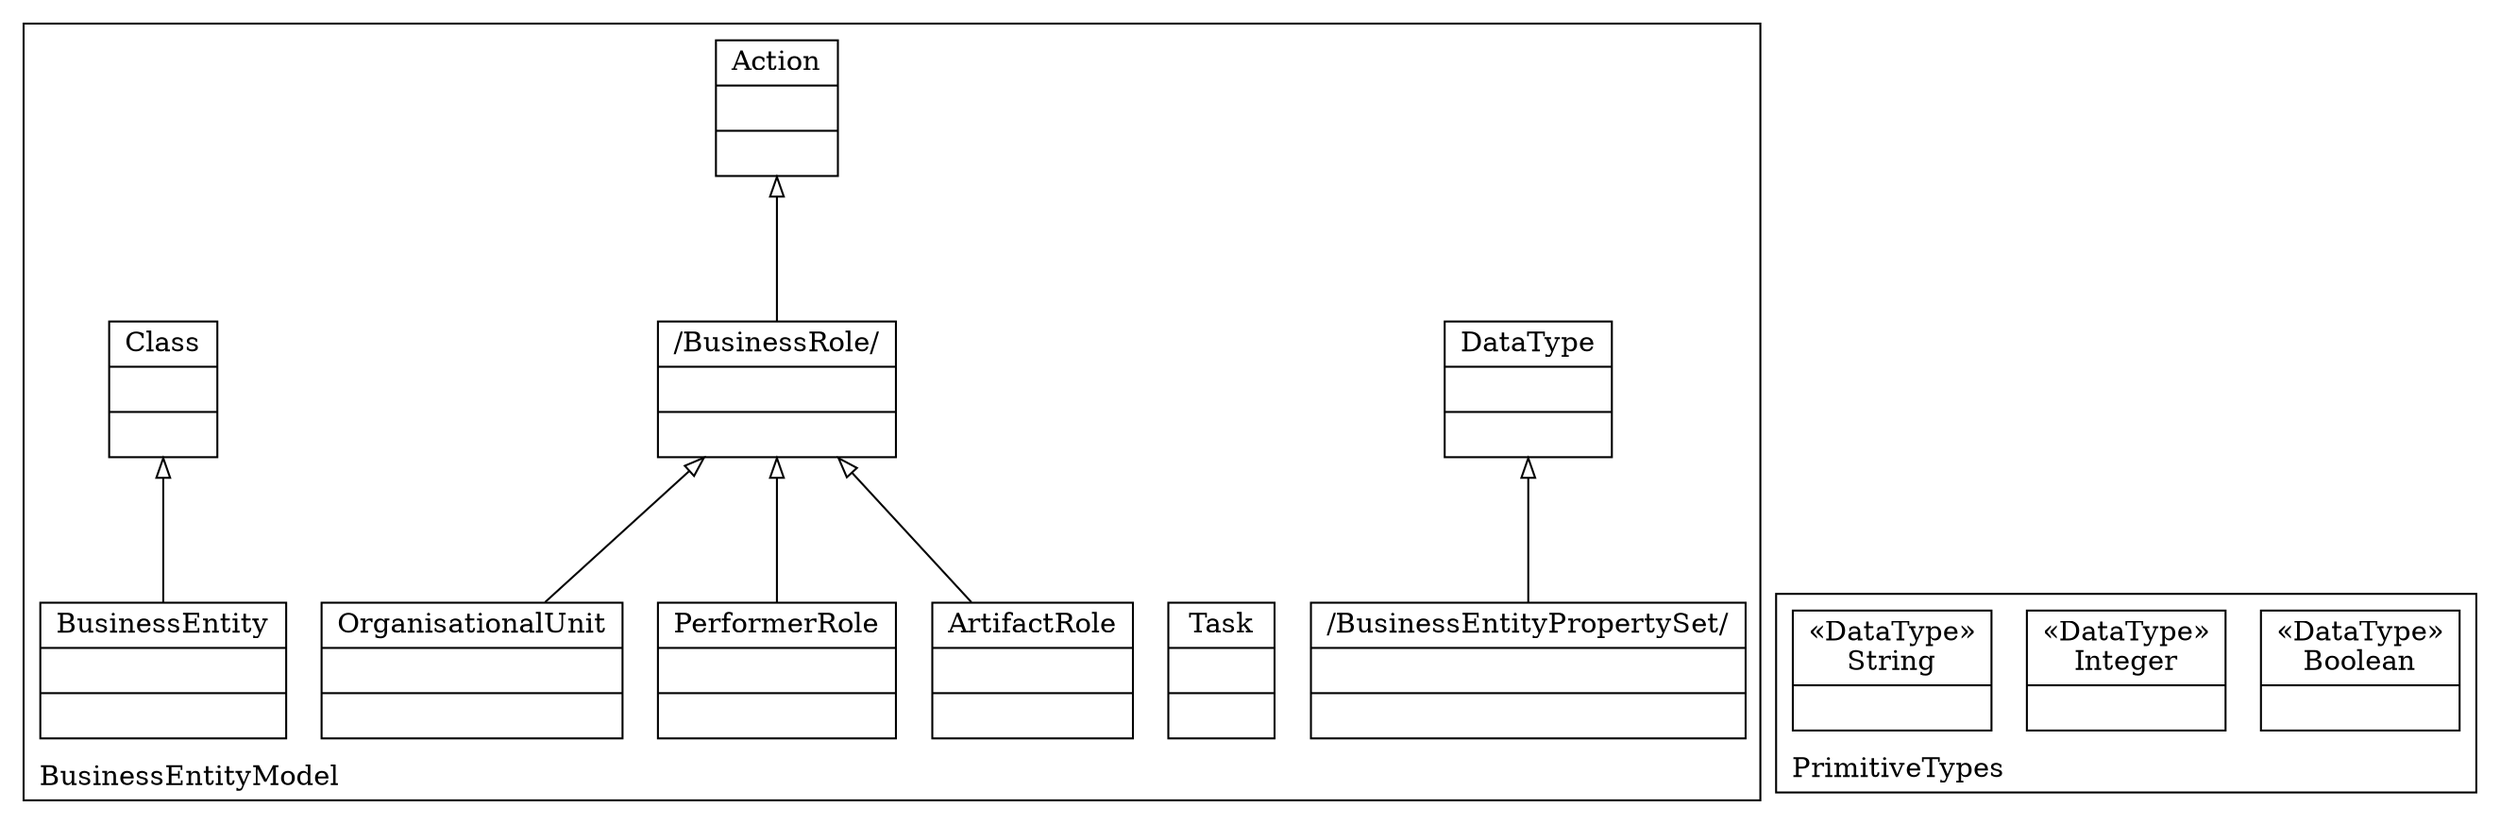 digraph "KM3 Model in DOT" {
graph[rankdir=BT,labeljust=l,labelloc=t,nodeSep=0.75,compound=true];
 subgraph "cluster_BusinessEntityModel"{
labelloc=t
color=black
label=BusinessEntityModel
 node[shape=record];
DataType[label="{DataType| | }"]
;
 node[shape=record];
Action[label="{Action| | }"]
;
 node[shape=record];
Class[label="{Class| | }"]
;
 node[shape=record];
BusinessEntityPropertySet[label="{/BusinessEntityPropertySet/| | }"]
 BusinessEntityPropertySet->DataType[arrowhead=onormal,group=DataType,minlen=2,constraint=true,]
;
 node[shape=record];
BusinessRole[label="{/BusinessRole/| | }"]
 BusinessRole->Action[arrowhead=onormal,group=Action,minlen=2,constraint=true,]
;
 node[shape=record];
Task[label="{Task| | }"]
;
 node[shape=record];
ArtifactRole[label="{ArtifactRole| | }"]
 ArtifactRole->BusinessRole[arrowhead=onormal,group=BusinessRole,minlen=2,constraint=true,]
;
 node[shape=record];
PerformerRole[label="{PerformerRole| | }"]
 PerformerRole->BusinessRole[arrowhead=onormal,group=BusinessRole,minlen=2,constraint=true,]
;
 node[shape=record];
OrganisationalUnit[label="{OrganisationalUnit| | }"]
 OrganisationalUnit->BusinessRole[arrowhead=onormal,group=BusinessRole,minlen=2,constraint=true,]
;
 node[shape=record];
BusinessEntity[label="{BusinessEntity| | }"]
 BusinessEntity->Class[arrowhead=onormal,group=Class,minlen=2,constraint=true,]
;

} subgraph "cluster_PrimitiveTypes"{
labelloc=t
color=black
label=PrimitiveTypes
 node[shape=record];
Boolean[label="{&#171;DataType&#187;\nBoolean|}"]
;
 node[shape=record];
Integer[label="{&#171;DataType&#187;\nInteger|}"]
;
 node[shape=record];
String[label="{&#171;DataType&#187;\nString|}"]
;

}
}